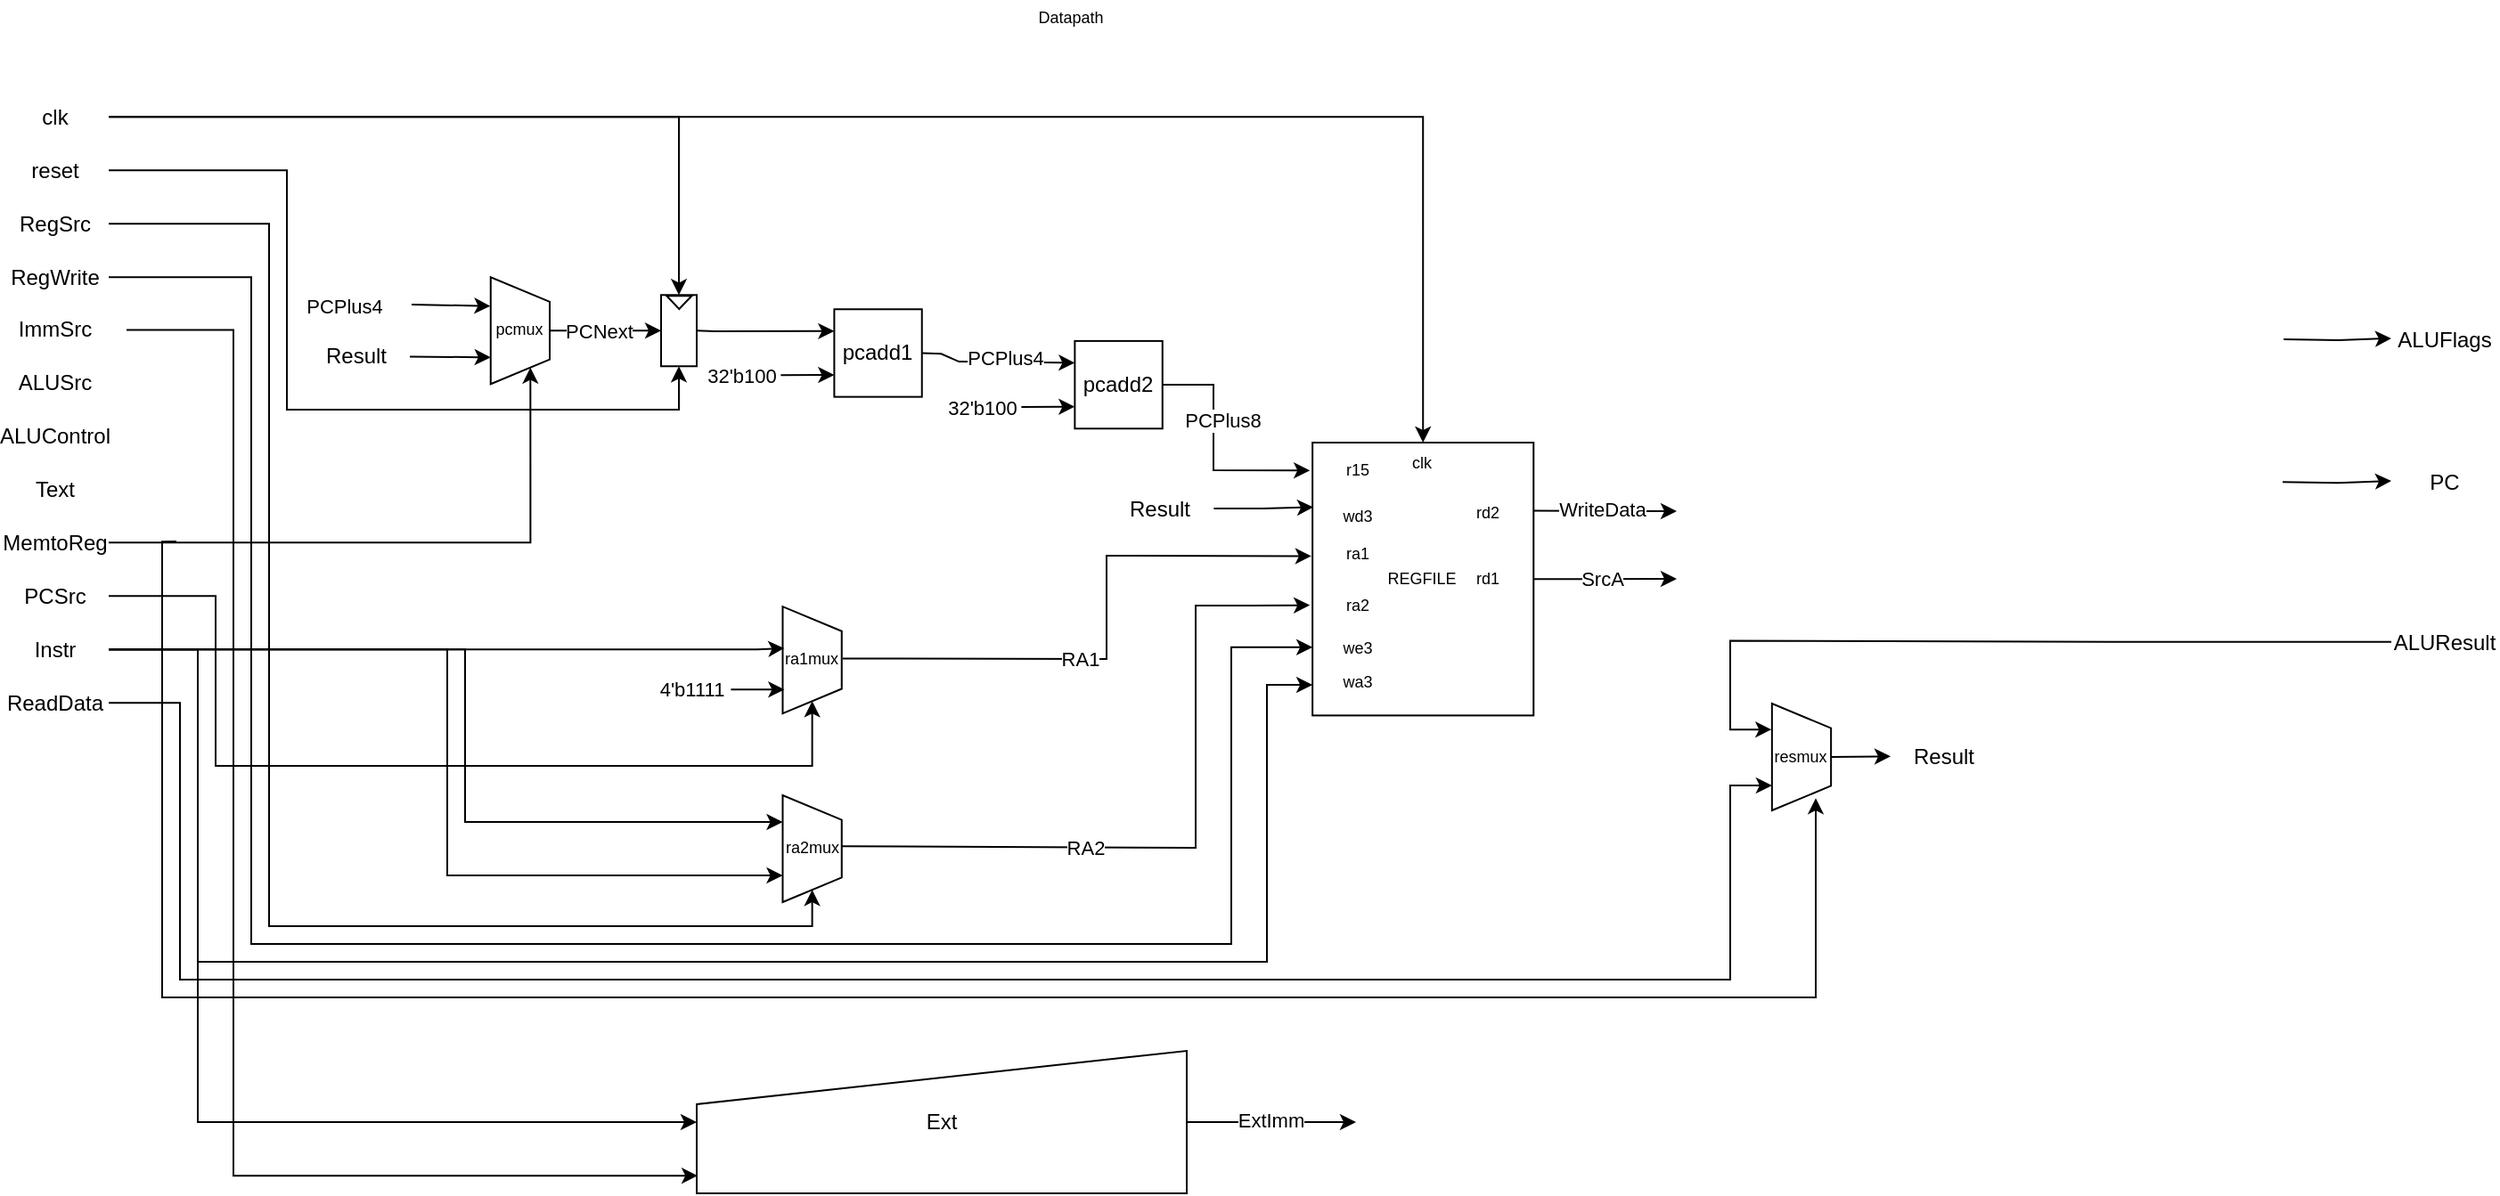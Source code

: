 <mxfile version="26.2.2">
  <diagram id="swSVbhLXb3W6ZeRKeQtA" name="Datapath">
    <mxGraphModel dx="2545" dy="940" grid="1" gridSize="10" guides="1" tooltips="1" connect="1" arrows="1" fold="1" page="1" pageScale="1" pageWidth="1200" pageHeight="1600" math="0" shadow="0">
      <root>
        <mxCell id="0" />
        <mxCell id="1" parent="0" />
        <mxCell id="0jwGIKhKVd4daSd7A-QD-12" style="edgeStyle=orthogonalEdgeStyle;rounded=0;orthogonalLoop=1;jettySize=auto;html=1;entryX=0;entryY=0.5;entryDx=0;entryDy=0;exitX=1;exitY=0.5;exitDx=0;exitDy=0;" edge="1" parent="1" source="0uyu7XG123UjSp_bt-Sl-12" target="0jwGIKhKVd4daSd7A-QD-1">
          <mxGeometry relative="1" as="geometry">
            <Array as="points">
              <mxPoint x="120" y="685" />
              <mxPoint x="120" y="780" />
              <mxPoint x="455" y="780" />
            </Array>
          </mxGeometry>
        </mxCell>
        <mxCell id="0jwGIKhKVd4daSd7A-QD-15" style="edgeStyle=orthogonalEdgeStyle;rounded=0;orthogonalLoop=1;jettySize=auto;html=1;entryX=0;entryY=0.5;entryDx=0;entryDy=0;" edge="1" parent="1" source="0uyu7XG123UjSp_bt-Sl-3" target="0jwGIKhKVd4daSd7A-QD-3">
          <mxGeometry relative="1" as="geometry">
            <Array as="points">
              <mxPoint x="150" y="475" />
              <mxPoint x="150" y="870" />
              <mxPoint x="455" y="870" />
            </Array>
          </mxGeometry>
        </mxCell>
        <mxCell id="0uyu7XG123UjSp_bt-Sl-3" value="RegSrc" style="text;html=1;align=center;verticalAlign=middle;whiteSpace=wrap;rounded=0;" parent="1" vertex="1">
          <mxGeometry y="460.57" width="60" height="30" as="geometry" />
        </mxCell>
        <mxCell id="0jwGIKhKVd4daSd7A-QD-54" style="edgeStyle=orthogonalEdgeStyle;rounded=0;orthogonalLoop=1;jettySize=auto;html=1;exitX=1;exitY=0.5;exitDx=0;exitDy=0;entryX=0.002;entryY=0.876;entryDx=0;entryDy=0;entryPerimeter=0;" edge="1" parent="1" target="0jwGIKhKVd4daSd7A-QD-53">
          <mxGeometry relative="1" as="geometry">
            <mxPoint x="69.99" y="535.25" as="sourcePoint" />
            <mxPoint x="490" y="1000" as="targetPoint" />
            <Array as="points">
              <mxPoint x="130" y="535" />
              <mxPoint x="130" y="1010" />
            </Array>
          </mxGeometry>
        </mxCell>
        <mxCell id="0uyu7XG123UjSp_bt-Sl-4" value="ImmSrc" style="text;html=1;align=center;verticalAlign=middle;whiteSpace=wrap;rounded=0;" parent="1" vertex="1">
          <mxGeometry y="519.63" width="60" height="30" as="geometry" />
        </mxCell>
        <mxCell id="0uyu7XG123UjSp_bt-Sl-5" value="ALUSrc" style="text;html=1;align=center;verticalAlign=middle;whiteSpace=wrap;rounded=0;" parent="1" vertex="1">
          <mxGeometry y="549.63" width="60" height="30" as="geometry" />
        </mxCell>
        <mxCell id="5lF7Fsx1gvmq2TZYwcrf-36" style="edgeStyle=orthogonalEdgeStyle;rounded=0;orthogonalLoop=1;jettySize=auto;html=1;entryX=0;entryY=0.5;entryDx=0;entryDy=0;exitX=1;exitY=0.5;exitDx=0;exitDy=0;" parent="1" source="0uyu7XG123UjSp_bt-Sl-6" target="5lF7Fsx1gvmq2TZYwcrf-4" edge="1">
          <mxGeometry relative="1" as="geometry">
            <mxPoint x="90" y="467" as="sourcePoint" />
            <mxPoint x="430" y="709.63" as="targetPoint" />
            <Array as="points">
              <mxPoint x="160" y="445" />
              <mxPoint x="160" y="580" />
              <mxPoint x="380" y="580" />
            </Array>
          </mxGeometry>
        </mxCell>
        <mxCell id="0uyu7XG123UjSp_bt-Sl-6" value="reset" style="text;html=1;align=center;verticalAlign=middle;whiteSpace=wrap;rounded=0;" parent="1" vertex="1">
          <mxGeometry y="430.57" width="60" height="30" as="geometry" />
        </mxCell>
        <mxCell id="0uyu7XG123UjSp_bt-Sl-10" value="Text" style="text;html=1;align=center;verticalAlign=middle;whiteSpace=wrap;rounded=0;" parent="1" vertex="1">
          <mxGeometry y="609.63" width="60" height="30" as="geometry" />
        </mxCell>
        <mxCell id="0jwGIKhKVd4daSd7A-QD-47" style="edgeStyle=orthogonalEdgeStyle;rounded=0;orthogonalLoop=1;jettySize=auto;html=1;exitX=1;exitY=0.5;exitDx=0;exitDy=0;entryX=0;entryY=0.5;entryDx=0;entryDy=0;" edge="1" parent="1">
          <mxGeometry relative="1" as="geometry">
            <mxPoint x="98" y="654.06" as="sourcePoint" />
            <mxPoint x="1018" y="798.105" as="targetPoint" />
            <Array as="points">
              <mxPoint x="90" y="654" />
              <mxPoint x="90" y="910" />
              <mxPoint x="1018" y="910" />
            </Array>
          </mxGeometry>
        </mxCell>
        <mxCell id="0uyu7XG123UjSp_bt-Sl-11" value="MemtoReg" style="text;html=1;align=center;verticalAlign=middle;whiteSpace=wrap;rounded=0;" parent="1" vertex="1">
          <mxGeometry y="639.63" width="60" height="30" as="geometry" />
        </mxCell>
        <mxCell id="5lF7Fsx1gvmq2TZYwcrf-26" style="edgeStyle=orthogonalEdgeStyle;rounded=0;orthogonalLoop=1;jettySize=auto;html=1;entryX=0;entryY=0.75;entryDx=0;entryDy=0;exitX=1;exitY=0.5;exitDx=0;exitDy=0;" parent="1" source="0uyu7XG123UjSp_bt-Sl-11" target="5lF7Fsx1gvmq2TZYwcrf-12" edge="1">
          <mxGeometry relative="1" as="geometry">
            <Array as="points">
              <mxPoint x="297" y="654" />
            </Array>
          </mxGeometry>
        </mxCell>
        <mxCell id="0uyu7XG123UjSp_bt-Sl-12" value="PCSrc" style="text;html=1;align=center;verticalAlign=middle;whiteSpace=wrap;rounded=0;" parent="1" vertex="1">
          <mxGeometry y="669.63" width="60" height="30" as="geometry" />
        </mxCell>
        <mxCell id="0uyu7XG123UjSp_bt-Sl-13" value="ALUControl" style="text;html=1;align=center;verticalAlign=middle;whiteSpace=wrap;rounded=0;" parent="1" vertex="1">
          <mxGeometry y="579.63" width="60" height="30" as="geometry" />
        </mxCell>
        <mxCell id="0jwGIKhKVd4daSd7A-QD-9" style="edgeStyle=orthogonalEdgeStyle;rounded=0;orthogonalLoop=1;jettySize=auto;html=1;entryX=0.75;entryY=0;entryDx=0;entryDy=0;" edge="1" parent="1" source="0uyu7XG123UjSp_bt-Sl-14" target="0jwGIKhKVd4daSd7A-QD-3">
          <mxGeometry relative="1" as="geometry">
            <Array as="points">
              <mxPoint x="260" y="714" />
              <mxPoint x="260" y="812" />
            </Array>
          </mxGeometry>
        </mxCell>
        <mxCell id="0jwGIKhKVd4daSd7A-QD-16" style="edgeStyle=orthogonalEdgeStyle;rounded=0;orthogonalLoop=1;jettySize=auto;html=1;exitX=1;exitY=0.5;exitDx=0;exitDy=0;entryX=0.25;entryY=0;entryDx=0;entryDy=0;" edge="1" parent="1" source="0uyu7XG123UjSp_bt-Sl-14" target="0jwGIKhKVd4daSd7A-QD-3">
          <mxGeometry relative="1" as="geometry">
            <Array as="points">
              <mxPoint x="250" y="714" />
              <mxPoint x="250" y="841" />
            </Array>
          </mxGeometry>
        </mxCell>
        <mxCell id="0jwGIKhKVd4daSd7A-QD-21" style="edgeStyle=orthogonalEdgeStyle;rounded=0;orthogonalLoop=1;jettySize=auto;html=1;exitX=1;exitY=0.5;exitDx=0;exitDy=0;entryX=0;entryY=0;entryDx=0;entryDy=0;" edge="1" parent="1" source="0uyu7XG123UjSp_bt-Sl-14" target="0jwGIKhKVd4daSd7A-QD-2">
          <mxGeometry relative="1" as="geometry">
            <Array as="points">
              <mxPoint x="424" y="714" />
            </Array>
          </mxGeometry>
        </mxCell>
        <mxCell id="0jwGIKhKVd4daSd7A-QD-55" style="edgeStyle=orthogonalEdgeStyle;rounded=0;orthogonalLoop=1;jettySize=auto;html=1;exitX=1;exitY=0.5;exitDx=0;exitDy=0;entryX=0;entryY=0.5;entryDx=0;entryDy=0;" edge="1" parent="1" source="0uyu7XG123UjSp_bt-Sl-14" target="0jwGIKhKVd4daSd7A-QD-53">
          <mxGeometry relative="1" as="geometry">
            <Array as="points">
              <mxPoint x="110" y="715" />
              <mxPoint x="110" y="980" />
            </Array>
          </mxGeometry>
        </mxCell>
        <mxCell id="0uyu7XG123UjSp_bt-Sl-14" value="Instr" style="text;html=1;align=center;verticalAlign=middle;whiteSpace=wrap;rounded=0;" parent="1" vertex="1">
          <mxGeometry y="699.63" width="60" height="30" as="geometry" />
        </mxCell>
        <mxCell id="0jwGIKhKVd4daSd7A-QD-46" style="edgeStyle=orthogonalEdgeStyle;rounded=0;orthogonalLoop=1;jettySize=auto;html=1;exitX=1;exitY=0.5;exitDx=0;exitDy=0;entryX=0.25;entryY=0;entryDx=0;entryDy=0;" edge="1" parent="1" source="0uyu7XG123UjSp_bt-Sl-15">
          <mxGeometry relative="1" as="geometry">
            <mxPoint x="993.435" y="791.005" as="targetPoint" />
            <mxPoint x="50" y="743.04" as="sourcePoint" />
            <Array as="points">
              <mxPoint x="100" y="745" />
              <mxPoint x="100" y="900" />
              <mxPoint x="970" y="900" />
              <mxPoint x="970" y="791" />
            </Array>
          </mxGeometry>
        </mxCell>
        <mxCell id="0uyu7XG123UjSp_bt-Sl-15" value="ReadData" style="text;html=1;align=center;verticalAlign=middle;whiteSpace=wrap;rounded=0;" parent="1" vertex="1">
          <mxGeometry y="729.63" width="60" height="30" as="geometry" />
        </mxCell>
        <mxCell id="0jwGIKhKVd4daSd7A-QD-23" style="edgeStyle=orthogonalEdgeStyle;rounded=0;orthogonalLoop=1;jettySize=auto;html=1;exitX=1;exitY=0.5;exitDx=0;exitDy=0;entryX=0;entryY=0.5;entryDx=0;entryDy=0;" edge="1" parent="1" source="0uyu7XG123UjSp_bt-Sl-16" target="0jwGIKhKVd4daSd7A-QD-22">
          <mxGeometry relative="1" as="geometry" />
        </mxCell>
        <mxCell id="0uyu7XG123UjSp_bt-Sl-16" value="clk" style="text;html=1;align=center;verticalAlign=middle;whiteSpace=wrap;rounded=0;" parent="1" vertex="1">
          <mxGeometry y="400.57" width="60" height="30" as="geometry" />
        </mxCell>
        <mxCell id="0uyu7XG123UjSp_bt-Sl-17" style="edgeStyle=orthogonalEdgeStyle;rounded=0;orthogonalLoop=1;jettySize=auto;html=1;entryX=1;entryY=0.5;entryDx=0;entryDy=0;exitX=1;exitY=0.5;exitDx=0;exitDy=0;" parent="1" source="0uyu7XG123UjSp_bt-Sl-16" target="5lF7Fsx1gvmq2TZYwcrf-4" edge="1">
          <mxGeometry relative="1" as="geometry">
            <mxPoint x="250" y="565" as="sourcePoint" />
            <mxPoint x="288.203" y="565.35" as="targetPoint" />
          </mxGeometry>
        </mxCell>
        <mxCell id="0jwGIKhKVd4daSd7A-QD-45" style="edgeStyle=orthogonalEdgeStyle;rounded=0;orthogonalLoop=1;jettySize=auto;html=1;exitX=0;exitY=0.5;exitDx=0;exitDy=0;entryX=0.502;entryY=1.009;entryDx=0;entryDy=0;entryPerimeter=0;" edge="1" parent="1">
          <mxGeometry relative="1" as="geometry">
            <mxPoint x="1341" y="710.35" as="sourcePoint" />
            <mxPoint x="993.137" y="759.605" as="targetPoint" />
            <Array as="points">
              <mxPoint x="1184" y="710.72" />
              <mxPoint x="970" y="709.72" />
              <mxPoint x="970" y="759.72" />
            </Array>
          </mxGeometry>
        </mxCell>
        <mxCell id="0uyu7XG123UjSp_bt-Sl-41" value="ALUResult" style="text;html=1;align=center;verticalAlign=middle;whiteSpace=wrap;rounded=0;" parent="1" vertex="1">
          <mxGeometry x="1341" y="695.94" width="60" height="30" as="geometry" />
        </mxCell>
        <mxCell id="0uyu7XG123UjSp_bt-Sl-43" style="edgeStyle=orthogonalEdgeStyle;rounded=0;orthogonalLoop=1;jettySize=auto;html=1;exitX=1;exitY=0.75;exitDx=0;exitDy=0;" parent="1" edge="1">
          <mxGeometry relative="1" as="geometry">
            <mxPoint x="1341" y="619.963" as="targetPoint" />
            <mxPoint x="1280" y="620.63" as="sourcePoint" />
          </mxGeometry>
        </mxCell>
        <mxCell id="0uyu7XG123UjSp_bt-Sl-44" value="PC" style="text;html=1;align=center;verticalAlign=middle;whiteSpace=wrap;rounded=0;" parent="1" vertex="1">
          <mxGeometry x="1341" y="605.63" width="60" height="30" as="geometry" />
        </mxCell>
        <mxCell id="0uyu7XG123UjSp_bt-Sl-45" style="edgeStyle=orthogonalEdgeStyle;rounded=0;orthogonalLoop=1;jettySize=auto;html=1;exitX=1.001;exitY=0.214;exitDx=0;exitDy=0;exitPerimeter=0;" parent="1" edge="1">
          <mxGeometry relative="1" as="geometry">
            <mxPoint x="1341" y="539.963" as="targetPoint" />
            <mxPoint x="1280.599" y="540.53" as="sourcePoint" />
          </mxGeometry>
        </mxCell>
        <mxCell id="0uyu7XG123UjSp_bt-Sl-46" value="ALUFlags" style="text;html=1;align=center;verticalAlign=middle;whiteSpace=wrap;rounded=0;" parent="1" vertex="1">
          <mxGeometry x="1341" y="525.63" width="60" height="30" as="geometry" />
        </mxCell>
        <mxCell id="5lF7Fsx1gvmq2TZYwcrf-4" value="" style="rounded=0;whiteSpace=wrap;html=1;rotation=-90;fillColor=none;" parent="1" vertex="1">
          <mxGeometry x="360" y="525.63" width="40" height="20" as="geometry" />
        </mxCell>
        <mxCell id="5lF7Fsx1gvmq2TZYwcrf-8" value="Datapath" style="text;html=1;align=center;verticalAlign=middle;whiteSpace=wrap;rounded=0;fontSize=9;" parent="1" vertex="1">
          <mxGeometry x="575" y="350" width="50.25" height="19" as="geometry" />
        </mxCell>
        <mxCell id="5lF7Fsx1gvmq2TZYwcrf-13" style="edgeStyle=orthogonalEdgeStyle;rounded=0;orthogonalLoop=1;jettySize=auto;html=1;entryX=0.5;entryY=0;entryDx=0;entryDy=0;" parent="1" source="5lF7Fsx1gvmq2TZYwcrf-12" target="5lF7Fsx1gvmq2TZYwcrf-4" edge="1">
          <mxGeometry relative="1" as="geometry" />
        </mxCell>
        <mxCell id="5lF7Fsx1gvmq2TZYwcrf-35" value="PCNext" style="edgeLabel;html=1;align=center;verticalAlign=middle;resizable=0;points=[];" parent="5lF7Fsx1gvmq2TZYwcrf-13" vertex="1" connectable="0">
          <mxGeometry x="-0.222" relative="1" as="geometry">
            <mxPoint x="3" as="offset" />
          </mxGeometry>
        </mxCell>
        <mxCell id="5lF7Fsx1gvmq2TZYwcrf-12" value="" style="verticalLabelPosition=middle;verticalAlign=middle;html=1;shape=trapezoid;perimeter=trapezoidPerimeter;whiteSpace=wrap;size=0.23;arcSize=10;flipV=1;labelPosition=center;align=center;fillColor=none;rotation=-90;" parent="1" vertex="1">
          <mxGeometry x="260.94" y="519.06" width="60" height="33.13" as="geometry" />
        </mxCell>
        <mxCell id="5lF7Fsx1gvmq2TZYwcrf-27" value="pcmux" style="text;html=1;align=center;verticalAlign=middle;whiteSpace=wrap;rounded=0;fontSize=9;" parent="1" vertex="1">
          <mxGeometry x="275.32" y="529" width="31.25" height="12" as="geometry" />
        </mxCell>
        <mxCell id="5lF7Fsx1gvmq2TZYwcrf-28" value="" style="endArrow=classic;html=1;rounded=0;entryX=0.73;entryY=1.005;entryDx=0;entryDy=0;entryPerimeter=0;" parent="1" target="5lF7Fsx1gvmq2TZYwcrf-12" edge="1">
          <mxGeometry width="50" height="50" relative="1" as="geometry">
            <mxPoint x="230" y="521" as="sourcePoint" />
            <mxPoint x="280" y="508" as="targetPoint" />
          </mxGeometry>
        </mxCell>
        <mxCell id="5lF7Fsx1gvmq2TZYwcrf-29" value="PCPlus4" style="edgeLabel;html=1;align=center;verticalAlign=middle;resizable=0;points=[];" parent="5lF7Fsx1gvmq2TZYwcrf-28" vertex="1" connectable="0">
          <mxGeometry x="-0.046" relative="1" as="geometry">
            <mxPoint x="-59" as="offset" />
          </mxGeometry>
        </mxCell>
        <mxCell id="5lF7Fsx1gvmq2TZYwcrf-32" value="" style="endArrow=classic;html=1;rounded=0;entryX=0.25;entryY=0;entryDx=0;entryDy=0;exitX=1;exitY=0.5;exitDx=0;exitDy=0;" parent="1" target="5lF7Fsx1gvmq2TZYwcrf-12" edge="1" source="0jwGIKhKVd4daSd7A-QD-26">
          <mxGeometry width="50" height="50" relative="1" as="geometry">
            <mxPoint x="230" y="550" as="sourcePoint" />
            <mxPoint x="271.691" y="548.005" as="targetPoint" />
          </mxGeometry>
        </mxCell>
        <mxCell id="5lF7Fsx1gvmq2TZYwcrf-37" value="" style="triangle;whiteSpace=wrap;html=1;fillColor=none;rotation=90;" parent="1" vertex="1">
          <mxGeometry x="376.49" y="512.77" width="7.34" height="14.06" as="geometry" />
        </mxCell>
        <mxCell id="5lF7Fsx1gvmq2TZYwcrf-48" value="pcadd1" style="whiteSpace=wrap;html=1;aspect=fixed;fillColor=none;" parent="1" vertex="1">
          <mxGeometry x="467.19" y="523.63" width="49.19" height="49.19" as="geometry" />
        </mxCell>
        <mxCell id="5lF7Fsx1gvmq2TZYwcrf-50" value="" style="endArrow=classic;html=1;rounded=0;exitX=0.5;exitY=1;exitDx=0;exitDy=0;entryX=0;entryY=0.25;entryDx=0;entryDy=0;" parent="1" source="5lF7Fsx1gvmq2TZYwcrf-4" target="5lF7Fsx1gvmq2TZYwcrf-48" edge="1">
          <mxGeometry width="50" height="50" relative="1" as="geometry">
            <mxPoint x="460" y="608" as="sourcePoint" />
            <mxPoint x="400" y="598" as="targetPoint" />
            <Array as="points">
              <mxPoint x="400" y="536" />
            </Array>
          </mxGeometry>
        </mxCell>
        <mxCell id="5lF7Fsx1gvmq2TZYwcrf-51" value="" style="endArrow=classic;html=1;rounded=0;entryX=0;entryY=0.75;entryDx=0;entryDy=0;" parent="1" target="5lF7Fsx1gvmq2TZYwcrf-48" edge="1">
          <mxGeometry width="50" height="50" relative="1" as="geometry">
            <mxPoint x="437.19" y="560.63" as="sourcePoint" />
            <mxPoint x="557.19" y="483.63" as="targetPoint" />
          </mxGeometry>
        </mxCell>
        <mxCell id="5lF7Fsx1gvmq2TZYwcrf-52" value="32&#39;b100" style="edgeLabel;html=1;align=center;verticalAlign=middle;resizable=0;points=[];" parent="5lF7Fsx1gvmq2TZYwcrf-51" vertex="1" connectable="0">
          <mxGeometry x="-0.489" y="-1" relative="1" as="geometry">
            <mxPoint x="-30" y="-1" as="offset" />
          </mxGeometry>
        </mxCell>
        <mxCell id="5lF7Fsx1gvmq2TZYwcrf-53" value="" style="endArrow=classic;html=1;rounded=0;exitX=1;exitY=0.5;exitDx=0;exitDy=0;entryX=0;entryY=0.25;entryDx=0;entryDy=0;" parent="1" source="5lF7Fsx1gvmq2TZYwcrf-48" target="5lF7Fsx1gvmq2TZYwcrf-55" edge="1">
          <mxGeometry width="50" height="50" relative="1" as="geometry">
            <mxPoint x="516.38" y="534.635" as="sourcePoint" />
            <mxPoint x="577.19" y="535.04" as="targetPoint" />
            <Array as="points">
              <mxPoint x="527.19" y="548.63" />
              <mxPoint x="537.19" y="553.04" />
            </Array>
          </mxGeometry>
        </mxCell>
        <mxCell id="5lF7Fsx1gvmq2TZYwcrf-54" value="PCPlus4" style="edgeLabel;html=1;align=center;verticalAlign=middle;resizable=0;points=[];" parent="5lF7Fsx1gvmq2TZYwcrf-53" vertex="1" connectable="0">
          <mxGeometry x="-0.255" y="2" relative="1" as="geometry">
            <mxPoint x="15" as="offset" />
          </mxGeometry>
        </mxCell>
        <mxCell id="5lF7Fsx1gvmq2TZYwcrf-55" value="pcadd2" style="whiteSpace=wrap;html=1;aspect=fixed;fillColor=none;" parent="1" vertex="1">
          <mxGeometry x="602.19" y="541.45" width="49.19" height="49.19" as="geometry" />
        </mxCell>
        <mxCell id="5lF7Fsx1gvmq2TZYwcrf-56" value="" style="endArrow=classic;html=1;rounded=0;entryX=0;entryY=0.75;entryDx=0;entryDy=0;" parent="1" target="5lF7Fsx1gvmq2TZYwcrf-55" edge="1">
          <mxGeometry width="50" height="50" relative="1" as="geometry">
            <mxPoint x="572.19" y="578.45" as="sourcePoint" />
            <mxPoint x="692.19" y="501.45" as="targetPoint" />
          </mxGeometry>
        </mxCell>
        <mxCell id="5lF7Fsx1gvmq2TZYwcrf-57" value="32&#39;b100" style="edgeLabel;html=1;align=center;verticalAlign=middle;resizable=0;points=[];" parent="5lF7Fsx1gvmq2TZYwcrf-56" vertex="1" connectable="0">
          <mxGeometry x="-0.489" y="-1" relative="1" as="geometry">
            <mxPoint x="-30" y="-1" as="offset" />
          </mxGeometry>
        </mxCell>
        <mxCell id="5lF7Fsx1gvmq2TZYwcrf-58" value="" style="endArrow=classic;html=1;rounded=0;exitX=1;exitY=0.5;exitDx=0;exitDy=0;entryX=0.102;entryY=1.012;entryDx=0;entryDy=0;entryPerimeter=0;" parent="1" source="5lF7Fsx1gvmq2TZYwcrf-55" edge="1" target="0jwGIKhKVd4daSd7A-QD-22">
          <mxGeometry width="50" height="50" relative="1" as="geometry">
            <mxPoint x="642.19" y="551.45" as="sourcePoint" />
            <mxPoint x="712.19" y="566.45" as="targetPoint" />
            <Array as="points">
              <mxPoint x="680" y="566" />
              <mxPoint x="680" y="614" />
            </Array>
          </mxGeometry>
        </mxCell>
        <mxCell id="5lF7Fsx1gvmq2TZYwcrf-59" value="PCPlus8" style="edgeLabel;html=1;align=center;verticalAlign=middle;resizable=0;points=[];" parent="5lF7Fsx1gvmq2TZYwcrf-58" vertex="1" connectable="0">
          <mxGeometry x="-0.255" y="2" relative="1" as="geometry">
            <mxPoint x="3" as="offset" />
          </mxGeometry>
        </mxCell>
        <mxCell id="0jwGIKhKVd4daSd7A-QD-1" value="" style="verticalLabelPosition=middle;verticalAlign=middle;html=1;shape=trapezoid;perimeter=trapezoidPerimeter;whiteSpace=wrap;size=0.23;arcSize=10;flipV=1;labelPosition=center;align=center;fillColor=none;rotation=-90;" vertex="1" parent="1">
          <mxGeometry x="424.81" y="704" width="60" height="33.13" as="geometry" />
        </mxCell>
        <mxCell id="0jwGIKhKVd4daSd7A-QD-2" value="ra1mux" style="text;html=1;align=center;verticalAlign=middle;whiteSpace=wrap;rounded=0;fontSize=9;" vertex="1" parent="1">
          <mxGeometry x="439.19" y="713.94" width="31.25" height="12" as="geometry" />
        </mxCell>
        <mxCell id="0jwGIKhKVd4daSd7A-QD-3" value="" style="verticalLabelPosition=middle;verticalAlign=middle;html=1;shape=trapezoid;perimeter=trapezoidPerimeter;whiteSpace=wrap;size=0.23;arcSize=10;flipV=1;labelPosition=center;align=center;fillColor=none;rotation=-90;" vertex="1" parent="1">
          <mxGeometry x="424.81" y="809.94" width="60" height="33.13" as="geometry" />
        </mxCell>
        <mxCell id="0jwGIKhKVd4daSd7A-QD-4" value="ra2mux" style="text;html=1;align=center;verticalAlign=middle;whiteSpace=wrap;rounded=0;fontSize=9;" vertex="1" parent="1">
          <mxGeometry x="440" y="819.88" width="30.44" height="12" as="geometry" />
        </mxCell>
        <mxCell id="0jwGIKhKVd4daSd7A-QD-24" style="edgeStyle=orthogonalEdgeStyle;rounded=0;orthogonalLoop=1;jettySize=auto;html=1;entryX=0.75;entryY=1;entryDx=0;entryDy=0;" edge="1" parent="1" source="0jwGIKhKVd4daSd7A-QD-5" target="0jwGIKhKVd4daSd7A-QD-22">
          <mxGeometry relative="1" as="geometry">
            <Array as="points">
              <mxPoint x="140" y="505" />
              <mxPoint x="140" y="880" />
              <mxPoint x="690" y="880" />
              <mxPoint x="690" y="713" />
            </Array>
          </mxGeometry>
        </mxCell>
        <mxCell id="0jwGIKhKVd4daSd7A-QD-5" value="RegWrite" style="text;html=1;align=center;verticalAlign=middle;whiteSpace=wrap;rounded=0;" vertex="1" parent="1">
          <mxGeometry y="490.57" width="60" height="30" as="geometry" />
        </mxCell>
        <mxCell id="0jwGIKhKVd4daSd7A-QD-10" value="" style="endArrow=classic;html=1;rounded=0;entryX=0;entryY=0.75;entryDx=0;entryDy=0;" edge="1" parent="1">
          <mxGeometry width="50" height="50" relative="1" as="geometry">
            <mxPoint x="409.19" y="737.13" as="sourcePoint" />
            <mxPoint x="439.19" y="737.13" as="targetPoint" />
          </mxGeometry>
        </mxCell>
        <mxCell id="0jwGIKhKVd4daSd7A-QD-11" value="4&#39;b1111" style="edgeLabel;html=1;align=center;verticalAlign=middle;resizable=0;points=[];" vertex="1" connectable="0" parent="0jwGIKhKVd4daSd7A-QD-10">
          <mxGeometry x="-0.489" y="-1" relative="1" as="geometry">
            <mxPoint x="-30" y="-1" as="offset" />
          </mxGeometry>
        </mxCell>
        <mxCell id="0jwGIKhKVd4daSd7A-QD-13" value="" style="endArrow=classic;html=1;rounded=0;exitX=0.514;exitY=-0.017;exitDx=0;exitDy=0;exitPerimeter=0;entryX=0.416;entryY=1.005;entryDx=0;entryDy=0;entryPerimeter=0;" edge="1" parent="1" source="0jwGIKhKVd4daSd7A-QD-1" target="0jwGIKhKVd4daSd7A-QD-22">
          <mxGeometry width="50" height="50" relative="1" as="geometry">
            <mxPoint x="414.81" y="774.94" as="sourcePoint" />
            <mxPoint x="524.81" y="719.94" as="targetPoint" />
            <Array as="points">
              <mxPoint x="620" y="720" />
              <mxPoint x="620" y="662" />
            </Array>
          </mxGeometry>
        </mxCell>
        <mxCell id="0jwGIKhKVd4daSd7A-QD-14" value="RA1" style="edgeLabel;html=1;align=center;verticalAlign=middle;resizable=0;points=[];" vertex="1" connectable="0" parent="0jwGIKhKVd4daSd7A-QD-13">
          <mxGeometry x="-0.173" relative="1" as="geometry">
            <mxPoint as="offset" />
          </mxGeometry>
        </mxCell>
        <mxCell id="0jwGIKhKVd4daSd7A-QD-17" value="" style="endArrow=classic;html=1;rounded=0;entryX=0.596;entryY=1.012;entryDx=0;entryDy=0;exitX=0.523;exitY=0.003;exitDx=0;exitDy=0;exitPerimeter=0;entryPerimeter=0;" edge="1" parent="1" source="0jwGIKhKVd4daSd7A-QD-3" target="0jwGIKhKVd4daSd7A-QD-22">
          <mxGeometry width="50" height="50" relative="1" as="geometry">
            <mxPoint x="590" y="820" as="sourcePoint" />
            <mxPoint x="523.44" y="825.38" as="targetPoint" />
            <Array as="points">
              <mxPoint x="670" y="826" />
              <mxPoint x="670" y="690" />
              <mxPoint x="700" y="690" />
            </Array>
          </mxGeometry>
        </mxCell>
        <mxCell id="0jwGIKhKVd4daSd7A-QD-18" value="RA2" style="edgeLabel;html=1;align=center;verticalAlign=middle;resizable=0;points=[];" vertex="1" connectable="0" parent="0jwGIKhKVd4daSd7A-QD-17">
          <mxGeometry x="-0.173" relative="1" as="geometry">
            <mxPoint x="-29" as="offset" />
          </mxGeometry>
        </mxCell>
        <mxCell id="0jwGIKhKVd4daSd7A-QD-22" value="" style="rounded=0;whiteSpace=wrap;html=1;rotation=90;fillColor=none;" vertex="1" parent="1">
          <mxGeometry x="721" y="613.07" width="153.21" height="124.06" as="geometry" />
        </mxCell>
        <mxCell id="0jwGIKhKVd4daSd7A-QD-25" style="edgeStyle=orthogonalEdgeStyle;rounded=0;orthogonalLoop=1;jettySize=auto;html=1;exitX=1;exitY=0.5;exitDx=0;exitDy=0;entryX=0.888;entryY=1;entryDx=0;entryDy=0;entryPerimeter=0;" edge="1" parent="1" source="0uyu7XG123UjSp_bt-Sl-14" target="0jwGIKhKVd4daSd7A-QD-22">
          <mxGeometry relative="1" as="geometry">
            <mxPoint x="735" y="780" as="targetPoint" />
            <Array as="points">
              <mxPoint x="110" y="715" />
              <mxPoint x="110" y="890" />
              <mxPoint x="710" y="890" />
              <mxPoint x="710" y="734" />
            </Array>
          </mxGeometry>
        </mxCell>
        <mxCell id="0jwGIKhKVd4daSd7A-QD-26" value="Result" style="text;html=1;align=center;verticalAlign=middle;whiteSpace=wrap;rounded=0;" vertex="1" parent="1">
          <mxGeometry x="169" y="535.22" width="60" height="30" as="geometry" />
        </mxCell>
        <mxCell id="0jwGIKhKVd4daSd7A-QD-28" value="" style="endArrow=classic;html=1;rounded=0;exitX=0.25;exitY=0;exitDx=0;exitDy=0;" edge="1" parent="1" source="0jwGIKhKVd4daSd7A-QD-22">
          <mxGeometry width="50" height="50" relative="1" as="geometry">
            <mxPoint x="700" y="660" as="sourcePoint" />
            <mxPoint x="940" y="637" as="targetPoint" />
          </mxGeometry>
        </mxCell>
        <mxCell id="0jwGIKhKVd4daSd7A-QD-30" value="WriteData" style="edgeLabel;html=1;align=center;verticalAlign=middle;resizable=0;points=[];" vertex="1" connectable="0" parent="0jwGIKhKVd4daSd7A-QD-28">
          <mxGeometry x="0.2" y="-1" relative="1" as="geometry">
            <mxPoint x="-10" y="-2" as="offset" />
          </mxGeometry>
        </mxCell>
        <mxCell id="0jwGIKhKVd4daSd7A-QD-29" value="" style="endArrow=classic;html=1;rounded=0;exitX=0.5;exitY=0;exitDx=0;exitDy=0;" edge="1" parent="1" source="0jwGIKhKVd4daSd7A-QD-22">
          <mxGeometry width="50" height="50" relative="1" as="geometry">
            <mxPoint x="700" y="660" as="sourcePoint" />
            <mxPoint x="940" y="675" as="targetPoint" />
          </mxGeometry>
        </mxCell>
        <mxCell id="0jwGIKhKVd4daSd7A-QD-31" value="SrcA" style="edgeLabel;html=1;align=center;verticalAlign=middle;resizable=0;points=[];" vertex="1" connectable="0" parent="0jwGIKhKVd4daSd7A-QD-29">
          <mxGeometry x="-0.326" relative="1" as="geometry">
            <mxPoint x="11" as="offset" />
          </mxGeometry>
        </mxCell>
        <mxCell id="0jwGIKhKVd4daSd7A-QD-32" value="REGFILE" style="text;html=1;align=center;verticalAlign=middle;whiteSpace=wrap;rounded=0;fontSize=9;" vertex="1" parent="1">
          <mxGeometry x="772.48" y="665.6" width="50.25" height="19" as="geometry" />
        </mxCell>
        <mxCell id="0jwGIKhKVd4daSd7A-QD-33" value="clk" style="text;html=1;align=center;verticalAlign=middle;whiteSpace=wrap;rounded=0;fontSize=9;" vertex="1" parent="1">
          <mxGeometry x="772.48" y="600" width="50.25" height="19" as="geometry" />
        </mxCell>
        <mxCell id="0jwGIKhKVd4daSd7A-QD-34" value="r15" style="text;html=1;align=center;verticalAlign=middle;whiteSpace=wrap;rounded=0;fontSize=9;" vertex="1" parent="1">
          <mxGeometry x="736" y="604.06" width="50.25" height="19" as="geometry" />
        </mxCell>
        <mxCell id="0jwGIKhKVd4daSd7A-QD-35" value="wd3" style="text;html=1;align=center;verticalAlign=middle;whiteSpace=wrap;rounded=0;fontSize=9;" vertex="1" parent="1">
          <mxGeometry x="736" y="630" width="50.25" height="19" as="geometry" />
        </mxCell>
        <mxCell id="0jwGIKhKVd4daSd7A-QD-36" value="ra1" style="text;html=1;align=center;verticalAlign=middle;whiteSpace=wrap;rounded=0;fontSize=9;" vertex="1" parent="1">
          <mxGeometry x="736" y="651.06" width="50.25" height="19" as="geometry" />
        </mxCell>
        <mxCell id="0jwGIKhKVd4daSd7A-QD-37" value="ra2" style="text;html=1;align=center;verticalAlign=middle;whiteSpace=wrap;rounded=0;fontSize=9;" vertex="1" parent="1">
          <mxGeometry x="736" y="680.06" width="50.25" height="19" as="geometry" />
        </mxCell>
        <mxCell id="0jwGIKhKVd4daSd7A-QD-38" value="we3" style="text;html=1;align=center;verticalAlign=middle;whiteSpace=wrap;rounded=0;fontSize=9;" vertex="1" parent="1">
          <mxGeometry x="736" y="704" width="50.25" height="19" as="geometry" />
        </mxCell>
        <mxCell id="0jwGIKhKVd4daSd7A-QD-39" value="wa3" style="text;html=1;align=center;verticalAlign=middle;whiteSpace=wrap;rounded=0;fontSize=9;" vertex="1" parent="1">
          <mxGeometry x="736" y="723" width="50.25" height="19" as="geometry" />
        </mxCell>
        <mxCell id="0jwGIKhKVd4daSd7A-QD-40" value="rd2" style="text;html=1;align=center;verticalAlign=middle;whiteSpace=wrap;rounded=0;fontSize=9;" vertex="1" parent="1">
          <mxGeometry x="809" y="628" width="50.25" height="19" as="geometry" />
        </mxCell>
        <mxCell id="0jwGIKhKVd4daSd7A-QD-41" value="rd1" style="text;html=1;align=center;verticalAlign=middle;whiteSpace=wrap;rounded=0;fontSize=9;" vertex="1" parent="1">
          <mxGeometry x="809" y="665.6" width="50.25" height="19" as="geometry" />
        </mxCell>
        <mxCell id="0jwGIKhKVd4daSd7A-QD-42" value="" style="verticalLabelPosition=middle;verticalAlign=middle;html=1;shape=trapezoid;perimeter=trapezoidPerimeter;whiteSpace=wrap;size=0.23;arcSize=10;flipV=1;labelPosition=center;align=center;fillColor=none;rotation=-90;" vertex="1" parent="1">
          <mxGeometry x="980" y="758.44" width="60" height="33.13" as="geometry" />
        </mxCell>
        <mxCell id="0jwGIKhKVd4daSd7A-QD-49" style="edgeStyle=orthogonalEdgeStyle;rounded=0;orthogonalLoop=1;jettySize=auto;html=1;exitX=1;exitY=0.5;exitDx=0;exitDy=0;entryX=0;entryY=0.25;entryDx=0;entryDy=0;" edge="1" parent="1" source="0jwGIKhKVd4daSd7A-QD-48" target="0jwGIKhKVd4daSd7A-QD-35">
          <mxGeometry relative="1" as="geometry" />
        </mxCell>
        <mxCell id="0jwGIKhKVd4daSd7A-QD-48" value="Result" style="text;html=1;align=center;verticalAlign=middle;whiteSpace=wrap;rounded=0;" vertex="1" parent="1">
          <mxGeometry x="620.19" y="620.5" width="60" height="30" as="geometry" />
        </mxCell>
        <mxCell id="0jwGIKhKVd4daSd7A-QD-50" value="" style="endArrow=classic;html=1;rounded=0;exitX=0.51;exitY=0.007;exitDx=0;exitDy=0;exitPerimeter=0;entryX=0;entryY=0.5;entryDx=0;entryDy=0;" edge="1" parent="1" target="0jwGIKhKVd4daSd7A-QD-51">
          <mxGeometry width="50" height="50" relative="1" as="geometry">
            <mxPoint x="1026.333" y="775.025" as="sourcePoint" />
            <mxPoint x="1060" y="775.63" as="targetPoint" />
          </mxGeometry>
        </mxCell>
        <mxCell id="0jwGIKhKVd4daSd7A-QD-51" value="Result" style="text;html=1;align=center;verticalAlign=middle;whiteSpace=wrap;rounded=0;" vertex="1" parent="1">
          <mxGeometry x="1060" y="759.63" width="60" height="30" as="geometry" />
        </mxCell>
        <mxCell id="0jwGIKhKVd4daSd7A-QD-52" value="resmux" style="text;html=1;align=center;verticalAlign=middle;whiteSpace=wrap;rounded=0;fontSize=9;" vertex="1" parent="1">
          <mxGeometry x="994.38" y="769" width="31.25" height="12" as="geometry" />
        </mxCell>
        <mxCell id="0jwGIKhKVd4daSd7A-QD-56" style="edgeStyle=orthogonalEdgeStyle;rounded=0;orthogonalLoop=1;jettySize=auto;html=1;" edge="1" parent="1" source="0jwGIKhKVd4daSd7A-QD-53">
          <mxGeometry relative="1" as="geometry">
            <mxPoint x="760" y="980" as="targetPoint" />
          </mxGeometry>
        </mxCell>
        <mxCell id="0jwGIKhKVd4daSd7A-QD-57" value="ExtImm" style="edgeLabel;html=1;align=center;verticalAlign=middle;resizable=0;points=[];" vertex="1" connectable="0" parent="0jwGIKhKVd4daSd7A-QD-56">
          <mxGeometry x="0.136" y="2" relative="1" as="geometry">
            <mxPoint x="-7" as="offset" />
          </mxGeometry>
        </mxCell>
        <mxCell id="0jwGIKhKVd4daSd7A-QD-53" value="Ext" style="shape=manualInput;whiteSpace=wrap;html=1;fillColor=none;" vertex="1" parent="1">
          <mxGeometry x="390" y="940" width="275" height="80" as="geometry" />
        </mxCell>
      </root>
    </mxGraphModel>
  </diagram>
</mxfile>

